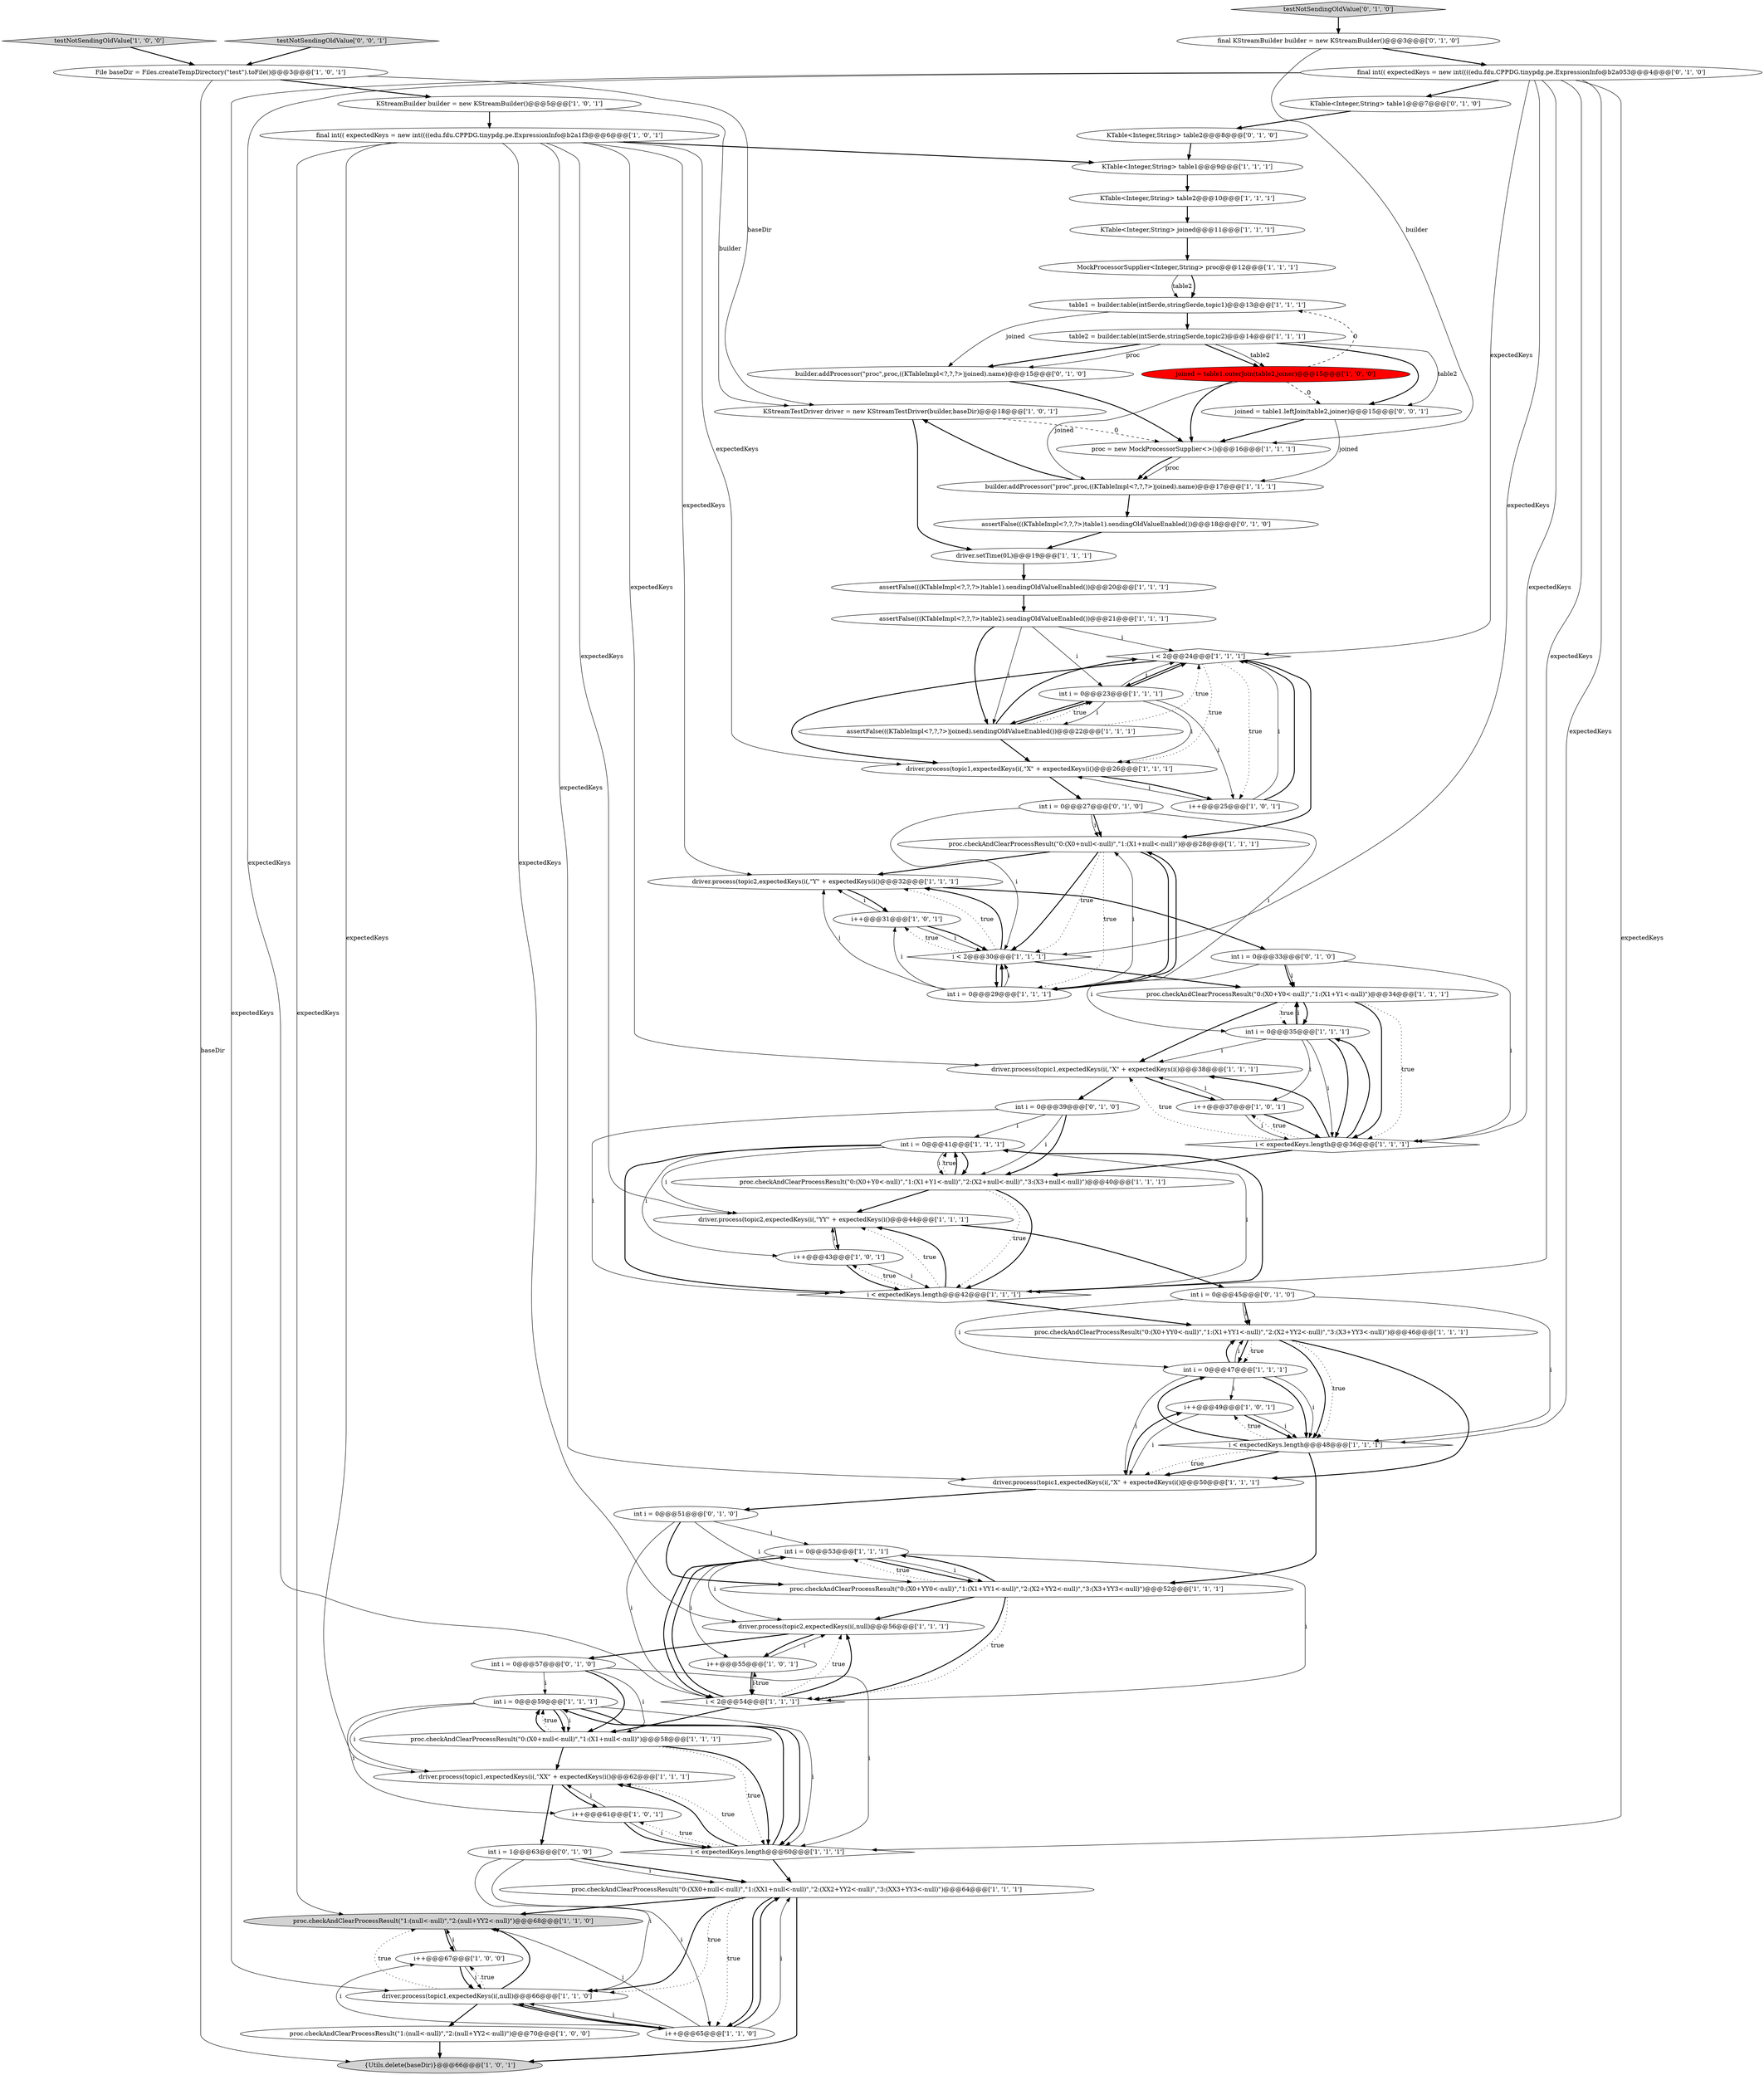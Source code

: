 digraph {
52 [style = filled, label = "int i = 0@@@41@@@['1', '1', '1']", fillcolor = white, shape = ellipse image = "AAA0AAABBB1BBB"];
14 [style = filled, label = "proc.checkAndClearProcessResult(\"0:(XX0+null<-null)\",\"1:(XX1+null<-null)\",\"2:(XX2+YY2<-null)\",\"3:(XX3+YY3<-null)\")@@@64@@@['1', '1', '1']", fillcolor = white, shape = ellipse image = "AAA0AAABBB1BBB"];
44 [style = filled, label = "{Utils.delete(baseDir)}@@@66@@@['1', '0', '1']", fillcolor = lightgray, shape = ellipse image = "AAA0AAABBB1BBB"];
56 [style = filled, label = "int i = 0@@@59@@@['1', '1', '1']", fillcolor = white, shape = ellipse image = "AAA0AAABBB1BBB"];
11 [style = filled, label = "i++@@@31@@@['1', '0', '1']", fillcolor = white, shape = ellipse image = "AAA0AAABBB1BBB"];
29 [style = filled, label = "proc.checkAndClearProcessResult(\"1:(null<-null)\",\"2:(null+YY2<-null)\")@@@68@@@['1', '1', '0']", fillcolor = lightgray, shape = ellipse image = "AAA0AAABBB1BBB"];
22 [style = filled, label = "testNotSendingOldValue['1', '0', '0']", fillcolor = lightgray, shape = diamond image = "AAA0AAABBB1BBB"];
42 [style = filled, label = "int i = 0@@@35@@@['1', '1', '1']", fillcolor = white, shape = ellipse image = "AAA0AAABBB1BBB"];
60 [style = filled, label = "KTable<Integer,String> table1@@@7@@@['0', '1', '0']", fillcolor = white, shape = ellipse image = "AAA0AAABBB2BBB"];
18 [style = filled, label = "table2 = builder.table(intSerde,stringSerde,topic2)@@@14@@@['1', '1', '1']", fillcolor = white, shape = ellipse image = "AAA0AAABBB1BBB"];
21 [style = filled, label = "proc.checkAndClearProcessResult(\"0:(X0+Y0<-null)\",\"1:(X1+Y1<-null)\")@@@34@@@['1', '1', '1']", fillcolor = white, shape = ellipse image = "AAA0AAABBB1BBB"];
31 [style = filled, label = "driver.process(topic1,expectedKeys(i(,\"XX\" + expectedKeys(i()@@@62@@@['1', '1', '1']", fillcolor = white, shape = ellipse image = "AAA0AAABBB1BBB"];
26 [style = filled, label = "int i = 0@@@47@@@['1', '1', '1']", fillcolor = white, shape = ellipse image = "AAA0AAABBB1BBB"];
51 [style = filled, label = "driver.process(topic2,expectedKeys(i(,null)@@@56@@@['1', '1', '1']", fillcolor = white, shape = ellipse image = "AAA0AAABBB1BBB"];
13 [style = filled, label = "MockProcessorSupplier<Integer,String> proc@@@12@@@['1', '1', '1']", fillcolor = white, shape = ellipse image = "AAA0AAABBB1BBB"];
62 [style = filled, label = "assertFalse(((KTableImpl<?,?,?>)table1).sendingOldValueEnabled())@@@18@@@['0', '1', '0']", fillcolor = white, shape = ellipse image = "AAA0AAABBB2BBB"];
49 [style = filled, label = "table1 = builder.table(intSerde,stringSerde,topic1)@@@13@@@['1', '1', '1']", fillcolor = white, shape = ellipse image = "AAA0AAABBB1BBB"];
65 [style = filled, label = "int i = 0@@@51@@@['0', '1', '0']", fillcolor = white, shape = ellipse image = "AAA0AAABBB2BBB"];
15 [style = filled, label = "KStreamTestDriver driver = new KStreamTestDriver(builder,baseDir)@@@18@@@['1', '0', '1']", fillcolor = white, shape = ellipse image = "AAA0AAABBB1BBB"];
19 [style = filled, label = "driver.process(topic2,expectedKeys(i(,\"Y\" + expectedKeys(i()@@@32@@@['1', '1', '1']", fillcolor = white, shape = ellipse image = "AAA0AAABBB1BBB"];
23 [style = filled, label = "proc.checkAndClearProcessResult(\"0:(X0+null<-null)\",\"1:(X1+null<-null)\")@@@28@@@['1', '1', '1']", fillcolor = white, shape = ellipse image = "AAA0AAABBB1BBB"];
41 [style = filled, label = "driver.process(topic1,expectedKeys(i(,\"X\" + expectedKeys(i()@@@26@@@['1', '1', '1']", fillcolor = white, shape = ellipse image = "AAA0AAABBB1BBB"];
73 [style = filled, label = "testNotSendingOldValue['0', '0', '1']", fillcolor = lightgray, shape = diamond image = "AAA0AAABBB3BBB"];
17 [style = filled, label = "int i = 0@@@53@@@['1', '1', '1']", fillcolor = white, shape = ellipse image = "AAA0AAABBB1BBB"];
5 [style = filled, label = "proc.checkAndClearProcessResult(\"0:(X0+Y0<-null)\",\"1:(X1+Y1<-null)\",\"2:(X2+null<-null)\",\"3:(X3+null<-null)\")@@@40@@@['1', '1', '1']", fillcolor = white, shape = ellipse image = "AAA0AAABBB1BBB"];
35 [style = filled, label = "i < expectedKeys.length@@@36@@@['1', '1', '1']", fillcolor = white, shape = diamond image = "AAA0AAABBB1BBB"];
34 [style = filled, label = "assertFalse(((KTableImpl<?,?,?>)table1).sendingOldValueEnabled())@@@20@@@['1', '1', '1']", fillcolor = white, shape = ellipse image = "AAA0AAABBB1BBB"];
39 [style = filled, label = "assertFalse(((KTableImpl<?,?,?>)table2).sendingOldValueEnabled())@@@21@@@['1', '1', '1']", fillcolor = white, shape = ellipse image = "AAA0AAABBB1BBB"];
70 [style = filled, label = "int i = 0@@@57@@@['0', '1', '0']", fillcolor = white, shape = ellipse image = "AAA0AAABBB2BBB"];
43 [style = filled, label = "File baseDir = Files.createTempDirectory(\"test\").toFile()@@@3@@@['1', '0', '1']", fillcolor = white, shape = ellipse image = "AAA0AAABBB1BBB"];
25 [style = filled, label = "i++@@@25@@@['1', '0', '1']", fillcolor = white, shape = ellipse image = "AAA0AAABBB1BBB"];
8 [style = filled, label = "i < 2@@@24@@@['1', '1', '1']", fillcolor = white, shape = diamond image = "AAA0AAABBB1BBB"];
20 [style = filled, label = "KTable<Integer,String> table2@@@10@@@['1', '1', '1']", fillcolor = white, shape = ellipse image = "AAA0AAABBB1BBB"];
38 [style = filled, label = "KTable<Integer,String> table1@@@9@@@['1', '1', '1']", fillcolor = white, shape = ellipse image = "AAA0AAABBB1BBB"];
32 [style = filled, label = "builder.addProcessor(\"proc\",proc,((KTableImpl<?,?,?>)joined).name)@@@17@@@['1', '1', '1']", fillcolor = white, shape = ellipse image = "AAA0AAABBB1BBB"];
9 [style = filled, label = "KStreamBuilder builder = new KStreamBuilder()@@@5@@@['1', '0', '1']", fillcolor = white, shape = ellipse image = "AAA0AAABBB1BBB"];
27 [style = filled, label = "proc.checkAndClearProcessResult(\"0:(X0+null<-null)\",\"1:(X1+null<-null)\")@@@58@@@['1', '1', '1']", fillcolor = white, shape = ellipse image = "AAA0AAABBB1BBB"];
45 [style = filled, label = "i++@@@37@@@['1', '0', '1']", fillcolor = white, shape = ellipse image = "AAA0AAABBB1BBB"];
61 [style = filled, label = "final KStreamBuilder builder = new KStreamBuilder()@@@3@@@['0', '1', '0']", fillcolor = white, shape = ellipse image = "AAA0AAABBB2BBB"];
28 [style = filled, label = "i++@@@67@@@['1', '0', '0']", fillcolor = white, shape = ellipse image = "AAA0AAABBB1BBB"];
3 [style = filled, label = "driver.process(topic1,expectedKeys(i(,\"X\" + expectedKeys(i()@@@38@@@['1', '1', '1']", fillcolor = white, shape = ellipse image = "AAA0AAABBB1BBB"];
16 [style = filled, label = "KTable<Integer,String> joined@@@11@@@['1', '1', '1']", fillcolor = white, shape = ellipse image = "AAA0AAABBB1BBB"];
50 [style = filled, label = "i++@@@49@@@['1', '0', '1']", fillcolor = white, shape = ellipse image = "AAA0AAABBB1BBB"];
69 [style = filled, label = "int i = 0@@@27@@@['0', '1', '0']", fillcolor = white, shape = ellipse image = "AAA0AAABBB2BBB"];
30 [style = filled, label = "final int(( expectedKeys = new int((((edu.fdu.CPPDG.tinypdg.pe.ExpressionInfo@b2a1f3@@@6@@@['1', '0', '1']", fillcolor = white, shape = ellipse image = "AAA0AAABBB1BBB"];
74 [style = filled, label = "joined = table1.leftJoin(table2,joiner)@@@15@@@['0', '0', '1']", fillcolor = white, shape = ellipse image = "AAA0AAABBB3BBB"];
55 [style = filled, label = "i++@@@61@@@['1', '0', '1']", fillcolor = white, shape = ellipse image = "AAA0AAABBB1BBB"];
66 [style = filled, label = "int i = 0@@@39@@@['0', '1', '0']", fillcolor = white, shape = ellipse image = "AAA0AAABBB2BBB"];
72 [style = filled, label = "testNotSendingOldValue['0', '1', '0']", fillcolor = lightgray, shape = diamond image = "AAA0AAABBB2BBB"];
0 [style = filled, label = "driver.process(topic1,expectedKeys(i(,null)@@@66@@@['1', '1', '0']", fillcolor = white, shape = ellipse image = "AAA0AAABBB1BBB"];
68 [style = filled, label = "final int(( expectedKeys = new int((((edu.fdu.CPPDG.tinypdg.pe.ExpressionInfo@b2a053@@@4@@@['0', '1', '0']", fillcolor = white, shape = ellipse image = "AAA0AAABBB2BBB"];
67 [style = filled, label = "builder.addProcessor(\"proc\",proc,((KTableImpl<?,?,?>)joined).name)@@@15@@@['0', '1', '0']", fillcolor = white, shape = ellipse image = "AAA0AAABBB2BBB"];
7 [style = filled, label = "i < expectedKeys.length@@@42@@@['1', '1', '1']", fillcolor = white, shape = diamond image = "AAA0AAABBB1BBB"];
40 [style = filled, label = "assertFalse(((KTableImpl<?,?,?>)joined).sendingOldValueEnabled())@@@22@@@['1', '1', '1']", fillcolor = white, shape = ellipse image = "AAA0AAABBB1BBB"];
37 [style = filled, label = "int i = 0@@@29@@@['1', '1', '1']", fillcolor = white, shape = ellipse image = "AAA0AAABBB1BBB"];
48 [style = filled, label = "driver.process(topic1,expectedKeys(i(,\"X\" + expectedKeys(i()@@@50@@@['1', '1', '1']", fillcolor = white, shape = ellipse image = "AAA0AAABBB1BBB"];
58 [style = filled, label = "i < 2@@@54@@@['1', '1', '1']", fillcolor = white, shape = diamond image = "AAA0AAABBB1BBB"];
2 [style = filled, label = "i < 2@@@30@@@['1', '1', '1']", fillcolor = white, shape = diamond image = "AAA0AAABBB1BBB"];
71 [style = filled, label = "int i = 0@@@33@@@['0', '1', '0']", fillcolor = white, shape = ellipse image = "AAA0AAABBB2BBB"];
10 [style = filled, label = "proc.checkAndClearProcessResult(\"0:(X0+YY0<-null)\",\"1:(X1+YY1<-null)\",\"2:(X2+YY2<-null)\",\"3:(X3+YY3<-null)\")@@@46@@@['1', '1', '1']", fillcolor = white, shape = ellipse image = "AAA0AAABBB1BBB"];
4 [style = filled, label = "i++@@@65@@@['1', '1', '0']", fillcolor = white, shape = ellipse image = "AAA0AAABBB1BBB"];
53 [style = filled, label = "int i = 0@@@23@@@['1', '1', '1']", fillcolor = white, shape = ellipse image = "AAA0AAABBB1BBB"];
6 [style = filled, label = "driver.setTime(0L)@@@19@@@['1', '1', '1']", fillcolor = white, shape = ellipse image = "AAA0AAABBB1BBB"];
1 [style = filled, label = "joined = table1.outerJoin(table2,joiner)@@@15@@@['1', '0', '0']", fillcolor = red, shape = ellipse image = "AAA1AAABBB1BBB"];
47 [style = filled, label = "i < expectedKeys.length@@@60@@@['1', '1', '1']", fillcolor = white, shape = diamond image = "AAA0AAABBB1BBB"];
12 [style = filled, label = "i < expectedKeys.length@@@48@@@['1', '1', '1']", fillcolor = white, shape = diamond image = "AAA0AAABBB1BBB"];
24 [style = filled, label = "proc.checkAndClearProcessResult(\"1:(null<-null)\",\"2:(null+YY2<-null)\")@@@70@@@['1', '0', '0']", fillcolor = white, shape = ellipse image = "AAA0AAABBB1BBB"];
36 [style = filled, label = "driver.process(topic2,expectedKeys(i(,\"YY\" + expectedKeys(i()@@@44@@@['1', '1', '1']", fillcolor = white, shape = ellipse image = "AAA0AAABBB1BBB"];
46 [style = filled, label = "proc = new MockProcessorSupplier<>()@@@16@@@['1', '1', '1']", fillcolor = white, shape = ellipse image = "AAA0AAABBB1BBB"];
54 [style = filled, label = "proc.checkAndClearProcessResult(\"0:(X0+YY0<-null)\",\"1:(X1+YY1<-null)\",\"2:(X2+YY2<-null)\",\"3:(X3+YY3<-null)\")@@@52@@@['1', '1', '1']", fillcolor = white, shape = ellipse image = "AAA0AAABBB1BBB"];
59 [style = filled, label = "int i = 1@@@63@@@['0', '1', '0']", fillcolor = white, shape = ellipse image = "AAA0AAABBB2BBB"];
33 [style = filled, label = "i++@@@43@@@['1', '0', '1']", fillcolor = white, shape = ellipse image = "AAA0AAABBB1BBB"];
64 [style = filled, label = "KTable<Integer,String> table2@@@8@@@['0', '1', '0']", fillcolor = white, shape = ellipse image = "AAA0AAABBB2BBB"];
57 [style = filled, label = "i++@@@55@@@['1', '0', '1']", fillcolor = white, shape = ellipse image = "AAA0AAABBB1BBB"];
63 [style = filled, label = "int i = 0@@@45@@@['0', '1', '0']", fillcolor = white, shape = ellipse image = "AAA0AAABBB2BBB"];
50->48 [style = solid, label="i"];
69->2 [style = solid, label="i"];
21->42 [style = bold, label=""];
17->54 [style = bold, label=""];
57->58 [style = solid, label="i"];
27->47 [style = dotted, label="true"];
65->54 [style = bold, label=""];
42->3 [style = solid, label="i"];
55->47 [style = bold, label=""];
26->10 [style = bold, label=""];
7->36 [style = dotted, label="true"];
14->0 [style = dotted, label="true"];
4->14 [style = solid, label="i"];
42->45 [style = solid, label="i"];
7->33 [style = dotted, label="true"];
56->27 [style = bold, label=""];
4->29 [style = solid, label="i"];
71->21 [style = solid, label="i"];
17->58 [style = solid, label="i"];
19->11 [style = bold, label=""];
55->47 [style = solid, label="i"];
13->49 [style = bold, label=""];
69->23 [style = solid, label="i"];
57->58 [style = bold, label=""];
18->74 [style = solid, label="table2"];
7->52 [style = bold, label=""];
36->33 [style = bold, label=""];
19->71 [style = bold, label=""];
56->47 [style = bold, label=""];
1->46 [style = bold, label=""];
30->41 [style = solid, label="expectedKeys"];
2->11 [style = dotted, label="true"];
58->17 [style = bold, label=""];
28->0 [style = bold, label=""];
62->6 [style = bold, label=""];
26->12 [style = bold, label=""];
70->27 [style = solid, label="i"];
66->7 [style = solid, label="i"];
32->62 [style = bold, label=""];
5->7 [style = dotted, label="true"];
61->68 [style = bold, label=""];
20->16 [style = bold, label=""];
3->66 [style = bold, label=""];
1->49 [style = dashed, label="0"];
10->12 [style = bold, label=""];
0->24 [style = bold, label=""];
30->51 [style = solid, label="expectedKeys"];
50->12 [style = bold, label=""];
66->52 [style = solid, label="i"];
52->36 [style = solid, label="i"];
58->51 [style = dotted, label="true"];
42->21 [style = bold, label=""];
21->35 [style = bold, label=""];
43->15 [style = solid, label="baseDir"];
26->10 [style = solid, label="i"];
12->54 [style = bold, label=""];
52->33 [style = solid, label="i"];
45->35 [style = bold, label=""];
5->36 [style = bold, label=""];
8->53 [style = bold, label=""];
30->31 [style = solid, label="expectedKeys"];
21->3 [style = bold, label=""];
33->7 [style = bold, label=""];
28->0 [style = solid, label="i"];
21->42 [style = dotted, label="true"];
36->63 [style = bold, label=""];
74->32 [style = solid, label="joined"];
65->54 [style = solid, label="i"];
73->43 [style = bold, label=""];
26->48 [style = solid, label="i"];
8->23 [style = bold, label=""];
55->31 [style = solid, label="i"];
60->64 [style = bold, label=""];
22->43 [style = bold, label=""];
13->49 [style = solid, label="table2"];
24->44 [style = bold, label=""];
46->32 [style = solid, label="proc"];
54->17 [style = bold, label=""];
30->48 [style = solid, label="expectedKeys"];
48->50 [style = bold, label=""];
27->31 [style = bold, label=""];
10->48 [style = bold, label=""];
39->8 [style = solid, label="i"];
0->29 [style = bold, label=""];
10->26 [style = bold, label=""];
40->8 [style = dotted, label="true"];
12->48 [style = bold, label=""];
18->67 [style = solid, label="proc"];
17->57 [style = solid, label="i"];
57->51 [style = solid, label="i"];
23->2 [style = dotted, label="true"];
45->3 [style = solid, label="i"];
54->58 [style = bold, label=""];
27->56 [style = bold, label=""];
4->0 [style = bold, label=""];
56->27 [style = solid, label="i"];
12->50 [style = dotted, label="true"];
35->5 [style = bold, label=""];
52->5 [style = bold, label=""];
23->37 [style = bold, label=""];
33->7 [style = solid, label="i"];
5->52 [style = dotted, label="true"];
71->21 [style = bold, label=""];
18->1 [style = bold, label=""];
58->51 [style = bold, label=""];
26->50 [style = solid, label="i"];
2->21 [style = bold, label=""];
64->38 [style = bold, label=""];
70->27 [style = bold, label=""];
72->61 [style = bold, label=""];
68->35 [style = solid, label="expectedKeys"];
56->55 [style = solid, label="i"];
71->42 [style = solid, label="i"];
69->23 [style = bold, label=""];
49->18 [style = bold, label=""];
70->47 [style = solid, label="i"];
69->37 [style = solid, label="i"];
5->52 [style = bold, label=""];
5->7 [style = bold, label=""];
4->0 [style = solid, label="i"];
10->26 [style = dotted, label="true"];
52->7 [style = bold, label=""];
27->47 [style = bold, label=""];
14->4 [style = dotted, label="true"];
66->5 [style = solid, label="i"];
21->35 [style = dotted, label="true"];
37->23 [style = solid, label="i"];
2->19 [style = dotted, label="true"];
14->4 [style = bold, label=""];
63->10 [style = bold, label=""];
8->25 [style = dotted, label="true"];
38->20 [style = bold, label=""];
16->13 [style = bold, label=""];
4->14 [style = bold, label=""];
30->19 [style = solid, label="expectedKeys"];
54->58 [style = dotted, label="true"];
31->59 [style = bold, label=""];
40->53 [style = bold, label=""];
8->41 [style = bold, label=""];
6->34 [style = bold, label=""];
35->3 [style = bold, label=""];
47->56 [style = bold, label=""];
17->51 [style = solid, label="i"];
70->56 [style = solid, label="i"];
35->42 [style = bold, label=""];
47->31 [style = bold, label=""];
50->12 [style = solid, label="i"];
3->45 [style = bold, label=""];
52->7 [style = solid, label="i"];
17->58 [style = bold, label=""];
68->7 [style = solid, label="expectedKeys"];
53->40 [style = bold, label=""];
63->12 [style = solid, label="i"];
8->41 [style = dotted, label="true"];
65->58 [style = solid, label="i"];
43->9 [style = bold, label=""];
30->29 [style = solid, label="expectedKeys"];
27->56 [style = dotted, label="true"];
45->35 [style = solid, label="i"];
43->44 [style = solid, label="baseDir"];
74->46 [style = bold, label=""];
9->15 [style = solid, label="builder"];
1->32 [style = solid, label="joined"];
59->4 [style = solid, label="i"];
17->54 [style = solid, label="i"];
39->40 [style = bold, label=""];
23->19 [style = bold, label=""];
37->11 [style = solid, label="i"];
34->39 [style = bold, label=""];
30->36 [style = solid, label="expectedKeys"];
11->19 [style = solid, label="i"];
11->2 [style = solid, label="i"];
66->5 [style = bold, label=""];
14->29 [style = bold, label=""];
53->41 [style = solid, label="i"];
53->25 [style = solid, label="i"];
26->12 [style = solid, label="i"];
56->31 [style = solid, label="i"];
53->8 [style = bold, label=""];
37->19 [style = solid, label="i"];
68->2 [style = solid, label="expectedKeys"];
37->2 [style = bold, label=""];
18->67 [style = bold, label=""];
23->2 [style = bold, label=""];
68->58 [style = solid, label="expectedKeys"];
51->57 [style = bold, label=""];
25->8 [style = solid, label="i"];
46->32 [style = bold, label=""];
41->69 [style = bold, label=""];
18->74 [style = bold, label=""];
39->40 [style = solid, label="i"];
42->21 [style = solid, label="i"];
7->36 [style = bold, label=""];
59->14 [style = bold, label=""];
35->45 [style = dotted, label="true"];
61->46 [style = solid, label="builder"];
68->47 [style = solid, label="expectedKeys"];
54->51 [style = bold, label=""];
68->60 [style = bold, label=""];
63->26 [style = solid, label="i"];
40->53 [style = dotted, label="true"];
30->38 [style = bold, label=""];
63->10 [style = solid, label="i"];
0->28 [style = dotted, label="true"];
10->12 [style = dotted, label="true"];
2->19 [style = bold, label=""];
58->27 [style = bold, label=""];
30->3 [style = solid, label="expectedKeys"];
25->41 [style = solid, label="i"];
7->10 [style = bold, label=""];
67->46 [style = bold, label=""];
58->57 [style = dotted, label="true"];
35->3 [style = dotted, label="true"];
68->12 [style = solid, label="expectedKeys"];
9->30 [style = bold, label=""];
15->6 [style = bold, label=""];
12->26 [style = bold, label=""];
39->53 [style = solid, label="i"];
37->2 [style = solid, label="i"];
28->29 [style = solid, label="i"];
37->23 [style = bold, label=""];
47->31 [style = dotted, label="true"];
14->44 [style = bold, label=""];
1->74 [style = dashed, label="0"];
33->36 [style = solid, label="i"];
4->28 [style = solid, label="i"];
11->2 [style = bold, label=""];
53->8 [style = solid, label="i"];
47->55 [style = dotted, label="true"];
42->35 [style = bold, label=""];
29->28 [style = bold, label=""];
23->37 [style = dotted, label="true"];
68->0 [style = solid, label="expectedKeys"];
49->67 [style = solid, label="joined"];
51->70 [style = bold, label=""];
52->5 [style = solid, label="i"];
18->1 [style = solid, label="table2"];
0->29 [style = dotted, label="true"];
53->40 [style = solid, label="i"];
14->0 [style = bold, label=""];
15->46 [style = dashed, label="0"];
0->4 [style = bold, label=""];
54->17 [style = dotted, label="true"];
31->55 [style = bold, label=""];
65->17 [style = solid, label="i"];
40->41 [style = bold, label=""];
68->8 [style = solid, label="expectedKeys"];
32->15 [style = bold, label=""];
25->8 [style = bold, label=""];
56->47 [style = solid, label="i"];
59->14 [style = solid, label="i"];
41->25 [style = bold, label=""];
48->65 [style = bold, label=""];
42->35 [style = solid, label="i"];
59->0 [style = solid, label="i"];
2->37 [style = bold, label=""];
71->35 [style = solid, label="i"];
47->14 [style = bold, label=""];
40->8 [style = bold, label=""];
12->48 [style = dotted, label="true"];
}
